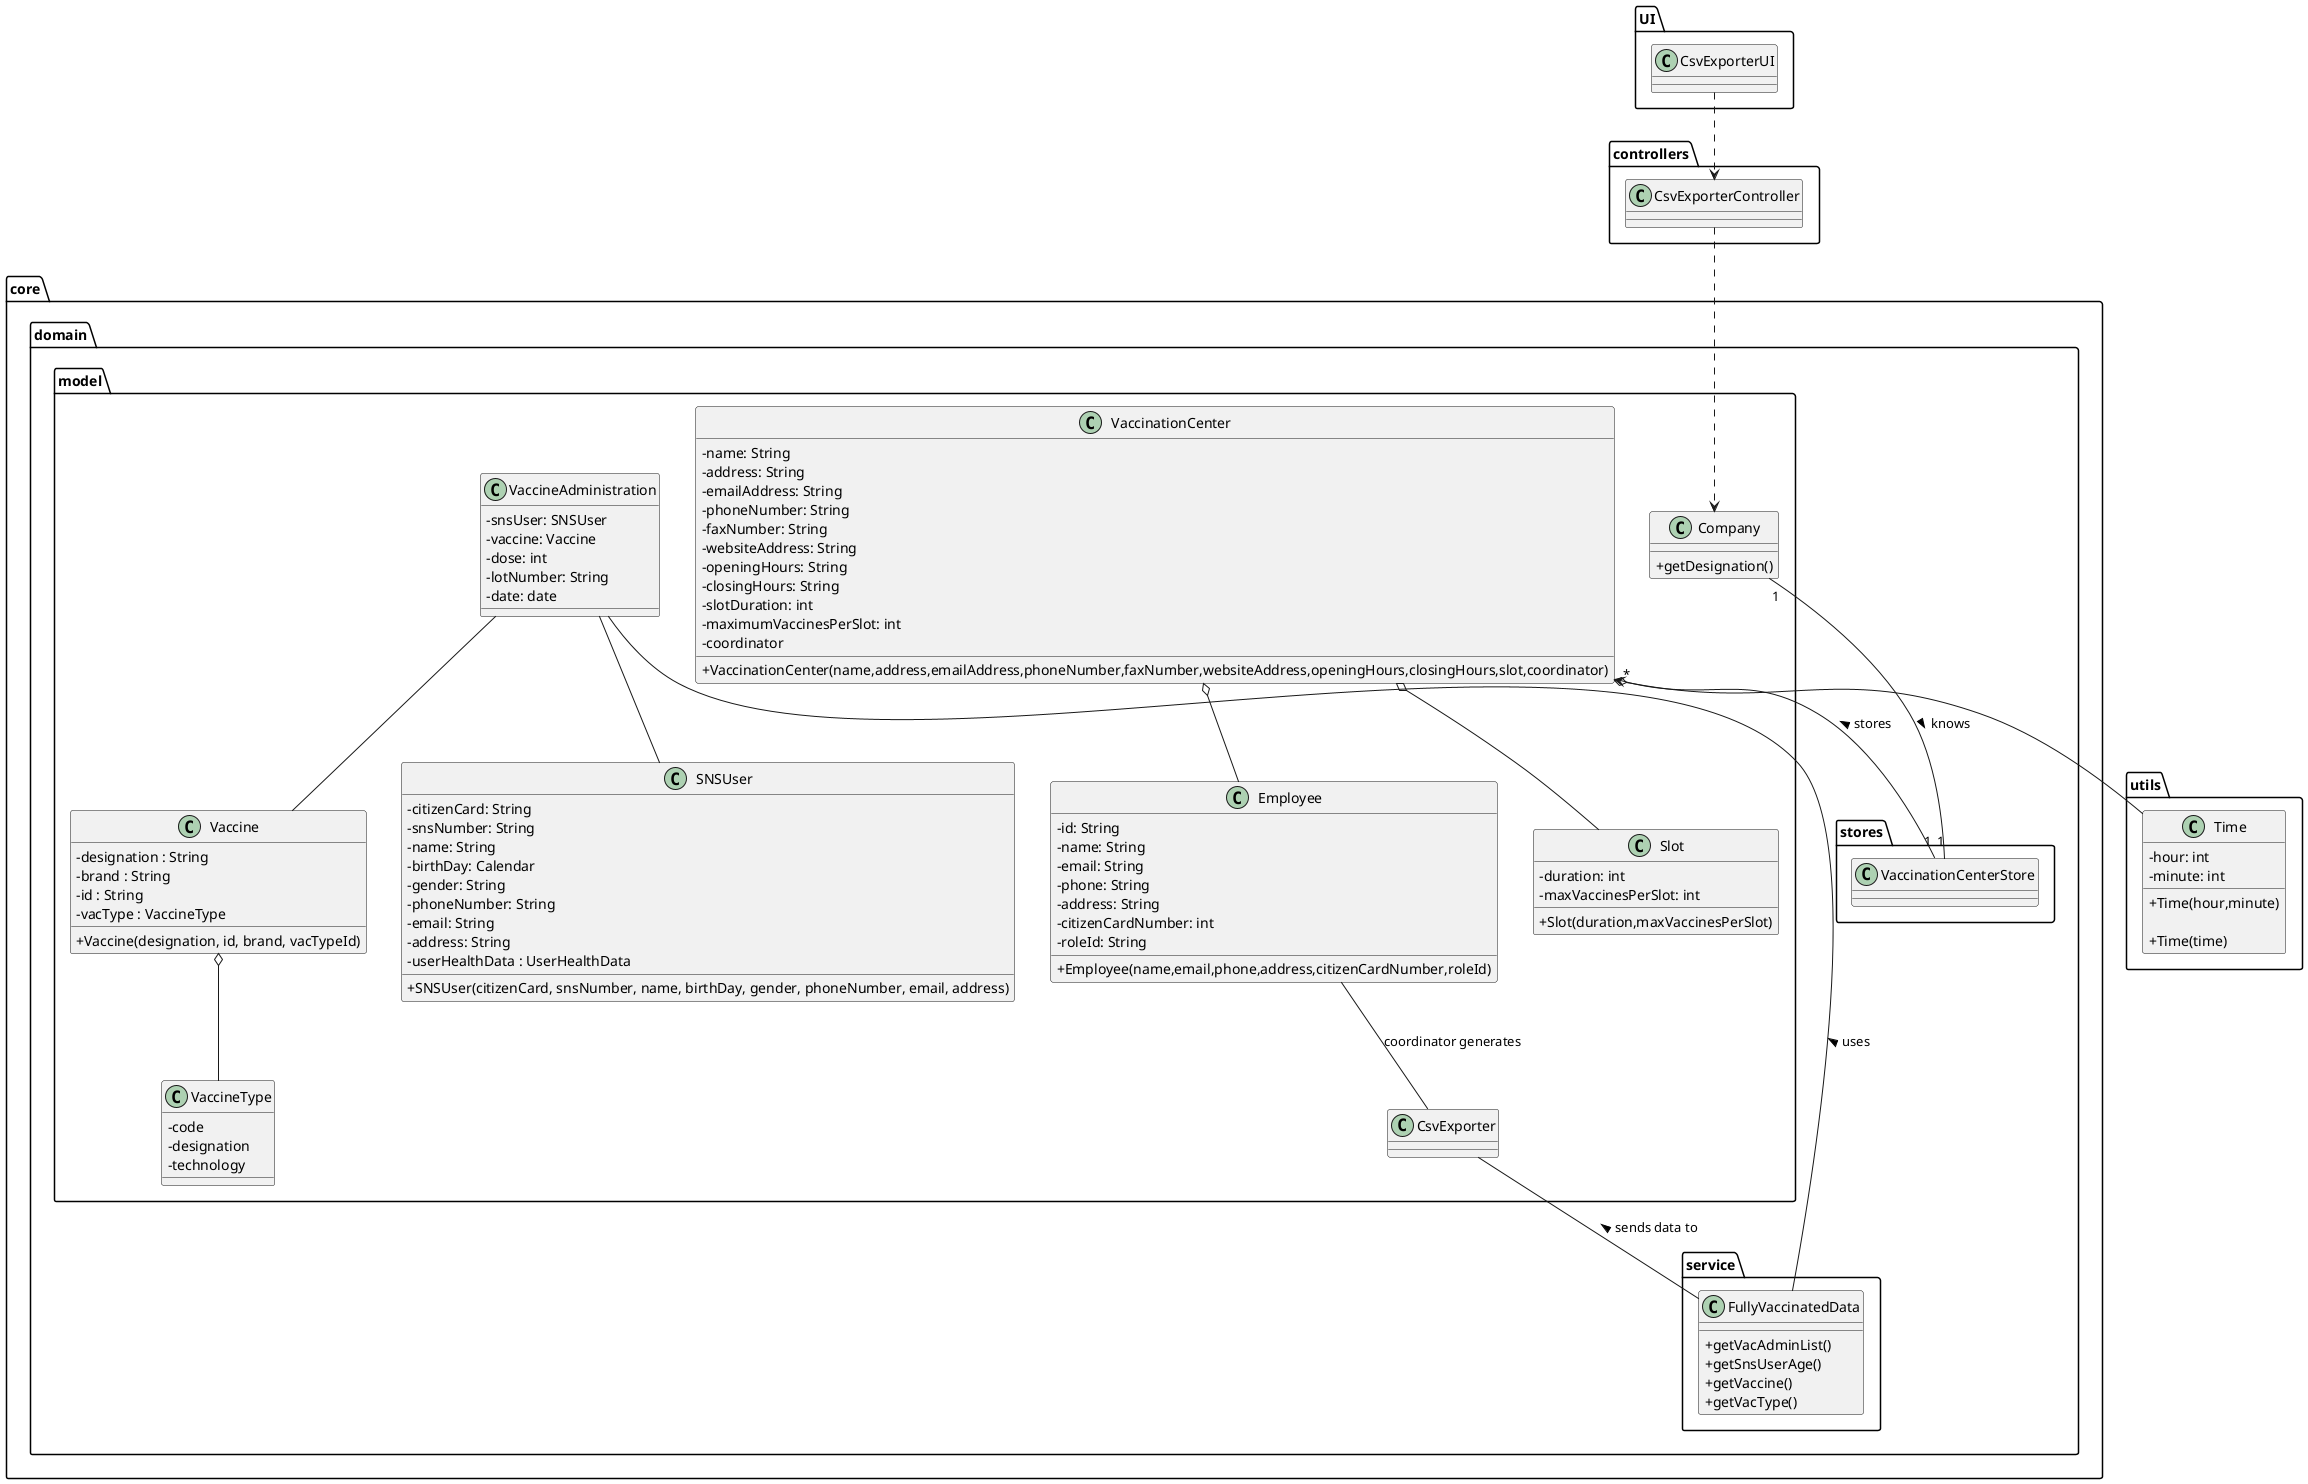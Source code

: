 @startuml US15_CD
skinparam classAttributeIconSize 0

package UI {
class CsvExporterUI {}
}

package controllers {
     class CsvExporterController {

     }
}

   package utils {
     class Time {
       - hour: int
       - minute: int
       +Time(hour,minute)

       +Time(time)
     }
   }

package core {
  package domain {

    package service {

class FullyVaccinatedData {
    +getVacAdminList()
    +getSnsUserAge()
    +getVaccine()
    +getVacType()
    }
}

    package model {

class CsvExporter {}

class VaccineAdministration {
  -snsUser: SNSUser
  -vaccine: Vaccine
  -dose: int
  -lotNumber: String
  -date: date
}

class Company {
    +getDesignation()
}

class VaccinationCenter {
    - name: String
    - address: String
    - emailAddress: String
    - phoneNumber: String
    - faxNumber: String
    - websiteAddress: String
    - openingHours: String
    - closingHours: String
    - slotDuration: int
    - maximumVaccinesPerSlot: int
    - coordinator
        
    +VaccinationCenter(name,address,emailAddress,phoneNumber,faxNumber,websiteAddress,openingHours,closingHours,slot,coordinator)
}


class Employee {
    -id: String 
    -name: String 
    -email: String 
    -phone: String 
    -address: String 
    -citizenCardNumber: int 
    -roleId: String 

    +Employee(name,email,phone,address,citizenCardNumber,roleId)
}

class Slot {
    -duration: int
    -maxVaccinesPerSlot: int

    +Slot(duration,maxVaccinesPerSlot)
}

class Vaccine {
  -designation : String
  -brand : String
  -id : String
  -vacType : VaccineType

  +Vaccine(designation, id, brand, vacTypeId)
}

class VaccineType {
  -code
  -designation
  -technology 
}

class SNSUser {
  - citizenCard: String
  - snsNumber: String
  - name: String
  - birthDay: Calendar
  - gender: String
  - phoneNumber: String
  - email: String
  - address: String
  - userHealthData : UserHealthData
  + SNSUser(citizenCard, snsNumber, name, birthDay, gender, phoneNumber, email, address)
}


}

package stores {
      class VaccinationCenterStore {}
      }
}





CsvExporterUI ..> CsvExporterController

CsvExporterController ..> Company

Company "1" -- "1" VaccinationCenterStore : knows >

VaccinationCenter o-- Employee
VaccinationCenter o-- Time 
VaccinationCenter o-- Slot

Vaccine o-- VaccineType

VaccineAdministration -- Vaccine
VaccineAdministration -- SNSUser

FullyVaccinatedData -- VaccineAdministration : uses >

CsvExporter -- FullyVaccinatedData : sends data to <

Employee -- CsvExporter : coordinator generates


VaccinationCenterStore "1" --> "*" VaccinationCenter : stores >
@enduml